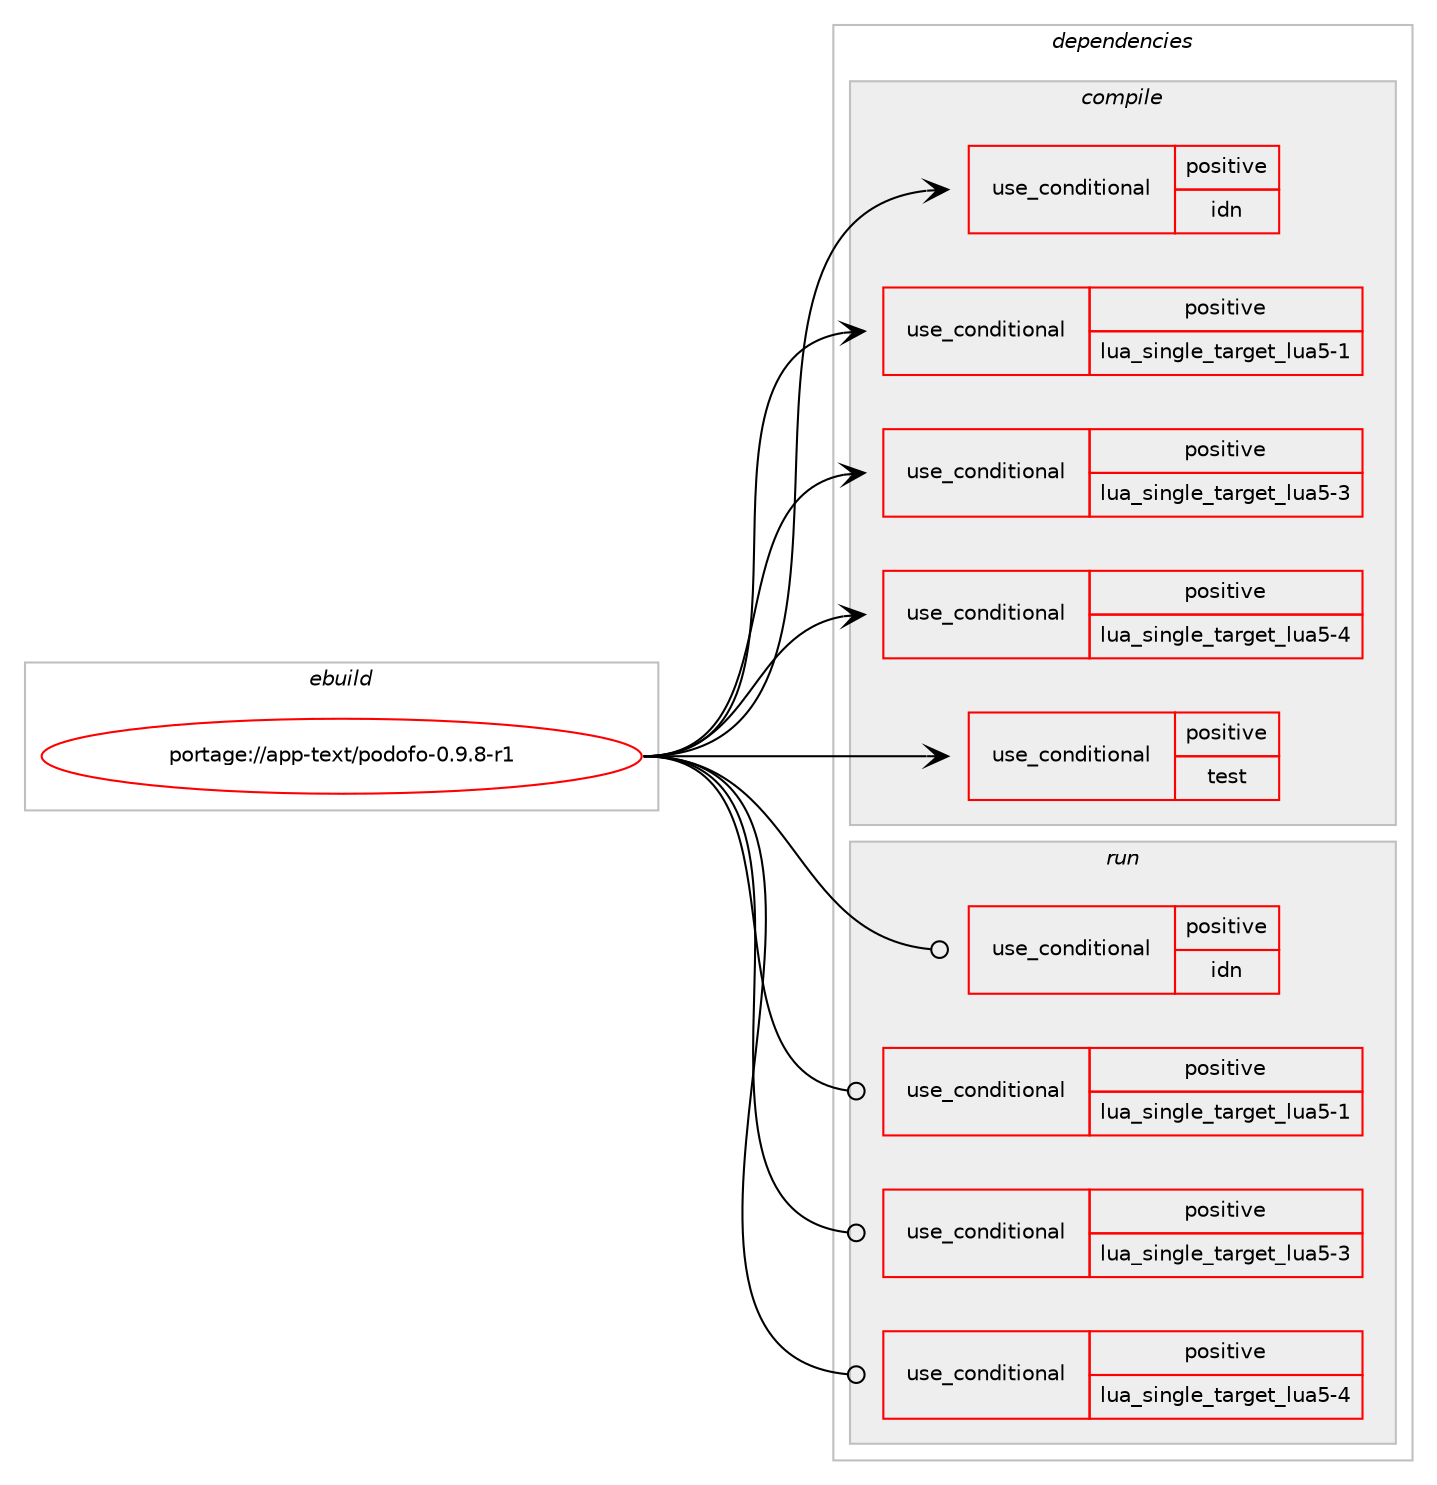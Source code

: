 digraph prolog {

# *************
# Graph options
# *************

newrank=true;
concentrate=true;
compound=true;
graph [rankdir=LR,fontname=Helvetica,fontsize=10,ranksep=1.5];#, ranksep=2.5, nodesep=0.2];
edge  [arrowhead=vee];
node  [fontname=Helvetica,fontsize=10];

# **********
# The ebuild
# **********

subgraph cluster_leftcol {
color=gray;
rank=same;
label=<<i>ebuild</i>>;
id [label="portage://app-text/podofo-0.9.8-r1", color=red, width=4, href="../app-text/podofo-0.9.8-r1.svg"];
}

# ****************
# The dependencies
# ****************

subgraph cluster_midcol {
color=gray;
label=<<i>dependencies</i>>;
subgraph cluster_compile {
fillcolor="#eeeeee";
style=filled;
label=<<i>compile</i>>;
subgraph cond15063 {
dependency25828 [label=<<TABLE BORDER="0" CELLBORDER="1" CELLSPACING="0" CELLPADDING="4"><TR><TD ROWSPAN="3" CELLPADDING="10">use_conditional</TD></TR><TR><TD>positive</TD></TR><TR><TD>idn</TD></TR></TABLE>>, shape=none, color=red];
# *** BEGIN UNKNOWN DEPENDENCY TYPE (TODO) ***
# dependency25828 -> package_dependency(portage://app-text/podofo-0.9.8-r1,install,no,net-dns,libidn,none,[,,],any_same_slot,[])
# *** END UNKNOWN DEPENDENCY TYPE (TODO) ***

}
id:e -> dependency25828:w [weight=20,style="solid",arrowhead="vee"];
subgraph cond15064 {
dependency25829 [label=<<TABLE BORDER="0" CELLBORDER="1" CELLSPACING="0" CELLPADDING="4"><TR><TD ROWSPAN="3" CELLPADDING="10">use_conditional</TD></TR><TR><TD>positive</TD></TR><TR><TD>lua_single_target_lua5-1</TD></TR></TABLE>>, shape=none, color=red];
# *** BEGIN UNKNOWN DEPENDENCY TYPE (TODO) ***
# dependency25829 -> package_dependency(portage://app-text/podofo-0.9.8-r1,install,no,dev-lang,lua,none,[,,],[slot(5.1)],[])
# *** END UNKNOWN DEPENDENCY TYPE (TODO) ***

}
id:e -> dependency25829:w [weight=20,style="solid",arrowhead="vee"];
subgraph cond15065 {
dependency25830 [label=<<TABLE BORDER="0" CELLBORDER="1" CELLSPACING="0" CELLPADDING="4"><TR><TD ROWSPAN="3" CELLPADDING="10">use_conditional</TD></TR><TR><TD>positive</TD></TR><TR><TD>lua_single_target_lua5-3</TD></TR></TABLE>>, shape=none, color=red];
# *** BEGIN UNKNOWN DEPENDENCY TYPE (TODO) ***
# dependency25830 -> package_dependency(portage://app-text/podofo-0.9.8-r1,install,no,dev-lang,lua,none,[,,],[slot(5.3)],[])
# *** END UNKNOWN DEPENDENCY TYPE (TODO) ***

}
id:e -> dependency25830:w [weight=20,style="solid",arrowhead="vee"];
subgraph cond15066 {
dependency25831 [label=<<TABLE BORDER="0" CELLBORDER="1" CELLSPACING="0" CELLPADDING="4"><TR><TD ROWSPAN="3" CELLPADDING="10">use_conditional</TD></TR><TR><TD>positive</TD></TR><TR><TD>lua_single_target_lua5-4</TD></TR></TABLE>>, shape=none, color=red];
# *** BEGIN UNKNOWN DEPENDENCY TYPE (TODO) ***
# dependency25831 -> package_dependency(portage://app-text/podofo-0.9.8-r1,install,no,dev-lang,lua,none,[,,],[slot(5.4)],[])
# *** END UNKNOWN DEPENDENCY TYPE (TODO) ***

}
id:e -> dependency25831:w [weight=20,style="solid",arrowhead="vee"];
subgraph cond15067 {
dependency25832 [label=<<TABLE BORDER="0" CELLBORDER="1" CELLSPACING="0" CELLPADDING="4"><TR><TD ROWSPAN="3" CELLPADDING="10">use_conditional</TD></TR><TR><TD>positive</TD></TR><TR><TD>test</TD></TR></TABLE>>, shape=none, color=red];
# *** BEGIN UNKNOWN DEPENDENCY TYPE (TODO) ***
# dependency25832 -> package_dependency(portage://app-text/podofo-0.9.8-r1,install,no,dev-util,cppunit,none,[,,],[],[])
# *** END UNKNOWN DEPENDENCY TYPE (TODO) ***

}
id:e -> dependency25832:w [weight=20,style="solid",arrowhead="vee"];
# *** BEGIN UNKNOWN DEPENDENCY TYPE (TODO) ***
# id -> package_dependency(portage://app-text/podofo-0.9.8-r1,install,no,dev-libs,openssl,none,[,,],any_same_slot,[])
# *** END UNKNOWN DEPENDENCY TYPE (TODO) ***

# *** BEGIN UNKNOWN DEPENDENCY TYPE (TODO) ***
# id -> package_dependency(portage://app-text/podofo-0.9.8-r1,install,no,media-libs,fontconfig,none,[,,],any_same_slot,[])
# *** END UNKNOWN DEPENDENCY TYPE (TODO) ***

# *** BEGIN UNKNOWN DEPENDENCY TYPE (TODO) ***
# id -> package_dependency(portage://app-text/podofo-0.9.8-r1,install,no,media-libs,freetype,none,[,,],[slot(2),equal],[])
# *** END UNKNOWN DEPENDENCY TYPE (TODO) ***

# *** BEGIN UNKNOWN DEPENDENCY TYPE (TODO) ***
# id -> package_dependency(portage://app-text/podofo-0.9.8-r1,install,no,media-libs,libjpeg-turbo,none,[,,],any_same_slot,[])
# *** END UNKNOWN DEPENDENCY TYPE (TODO) ***

# *** BEGIN UNKNOWN DEPENDENCY TYPE (TODO) ***
# id -> package_dependency(portage://app-text/podofo-0.9.8-r1,install,no,media-libs,libpng,none,[,,],any_same_slot,[])
# *** END UNKNOWN DEPENDENCY TYPE (TODO) ***

# *** BEGIN UNKNOWN DEPENDENCY TYPE (TODO) ***
# id -> package_dependency(portage://app-text/podofo-0.9.8-r1,install,no,media-libs,tiff,none,[,,],any_same_slot,[])
# *** END UNKNOWN DEPENDENCY TYPE (TODO) ***

# *** BEGIN UNKNOWN DEPENDENCY TYPE (TODO) ***
# id -> package_dependency(portage://app-text/podofo-0.9.8-r1,install,no,sys-libs,zlib,none,[,,],any_same_slot,[])
# *** END UNKNOWN DEPENDENCY TYPE (TODO) ***

}
subgraph cluster_compileandrun {
fillcolor="#eeeeee";
style=filled;
label=<<i>compile and run</i>>;
}
subgraph cluster_run {
fillcolor="#eeeeee";
style=filled;
label=<<i>run</i>>;
subgraph cond15068 {
dependency25833 [label=<<TABLE BORDER="0" CELLBORDER="1" CELLSPACING="0" CELLPADDING="4"><TR><TD ROWSPAN="3" CELLPADDING="10">use_conditional</TD></TR><TR><TD>positive</TD></TR><TR><TD>idn</TD></TR></TABLE>>, shape=none, color=red];
# *** BEGIN UNKNOWN DEPENDENCY TYPE (TODO) ***
# dependency25833 -> package_dependency(portage://app-text/podofo-0.9.8-r1,run,no,net-dns,libidn,none,[,,],any_same_slot,[])
# *** END UNKNOWN DEPENDENCY TYPE (TODO) ***

}
id:e -> dependency25833:w [weight=20,style="solid",arrowhead="odot"];
subgraph cond15069 {
dependency25834 [label=<<TABLE BORDER="0" CELLBORDER="1" CELLSPACING="0" CELLPADDING="4"><TR><TD ROWSPAN="3" CELLPADDING="10">use_conditional</TD></TR><TR><TD>positive</TD></TR><TR><TD>lua_single_target_lua5-1</TD></TR></TABLE>>, shape=none, color=red];
# *** BEGIN UNKNOWN DEPENDENCY TYPE (TODO) ***
# dependency25834 -> package_dependency(portage://app-text/podofo-0.9.8-r1,run,no,dev-lang,lua,none,[,,],[slot(5.1)],[])
# *** END UNKNOWN DEPENDENCY TYPE (TODO) ***

}
id:e -> dependency25834:w [weight=20,style="solid",arrowhead="odot"];
subgraph cond15070 {
dependency25835 [label=<<TABLE BORDER="0" CELLBORDER="1" CELLSPACING="0" CELLPADDING="4"><TR><TD ROWSPAN="3" CELLPADDING="10">use_conditional</TD></TR><TR><TD>positive</TD></TR><TR><TD>lua_single_target_lua5-3</TD></TR></TABLE>>, shape=none, color=red];
# *** BEGIN UNKNOWN DEPENDENCY TYPE (TODO) ***
# dependency25835 -> package_dependency(portage://app-text/podofo-0.9.8-r1,run,no,dev-lang,lua,none,[,,],[slot(5.3)],[])
# *** END UNKNOWN DEPENDENCY TYPE (TODO) ***

}
id:e -> dependency25835:w [weight=20,style="solid",arrowhead="odot"];
subgraph cond15071 {
dependency25836 [label=<<TABLE BORDER="0" CELLBORDER="1" CELLSPACING="0" CELLPADDING="4"><TR><TD ROWSPAN="3" CELLPADDING="10">use_conditional</TD></TR><TR><TD>positive</TD></TR><TR><TD>lua_single_target_lua5-4</TD></TR></TABLE>>, shape=none, color=red];
# *** BEGIN UNKNOWN DEPENDENCY TYPE (TODO) ***
# dependency25836 -> package_dependency(portage://app-text/podofo-0.9.8-r1,run,no,dev-lang,lua,none,[,,],[slot(5.4)],[])
# *** END UNKNOWN DEPENDENCY TYPE (TODO) ***

}
id:e -> dependency25836:w [weight=20,style="solid",arrowhead="odot"];
# *** BEGIN UNKNOWN DEPENDENCY TYPE (TODO) ***
# id -> package_dependency(portage://app-text/podofo-0.9.8-r1,run,no,dev-libs,openssl,none,[,,],any_same_slot,[])
# *** END UNKNOWN DEPENDENCY TYPE (TODO) ***

# *** BEGIN UNKNOWN DEPENDENCY TYPE (TODO) ***
# id -> package_dependency(portage://app-text/podofo-0.9.8-r1,run,no,media-libs,fontconfig,none,[,,],any_same_slot,[])
# *** END UNKNOWN DEPENDENCY TYPE (TODO) ***

# *** BEGIN UNKNOWN DEPENDENCY TYPE (TODO) ***
# id -> package_dependency(portage://app-text/podofo-0.9.8-r1,run,no,media-libs,freetype,none,[,,],[slot(2),equal],[])
# *** END UNKNOWN DEPENDENCY TYPE (TODO) ***

# *** BEGIN UNKNOWN DEPENDENCY TYPE (TODO) ***
# id -> package_dependency(portage://app-text/podofo-0.9.8-r1,run,no,media-libs,libjpeg-turbo,none,[,,],any_same_slot,[])
# *** END UNKNOWN DEPENDENCY TYPE (TODO) ***

# *** BEGIN UNKNOWN DEPENDENCY TYPE (TODO) ***
# id -> package_dependency(portage://app-text/podofo-0.9.8-r1,run,no,media-libs,libpng,none,[,,],any_same_slot,[])
# *** END UNKNOWN DEPENDENCY TYPE (TODO) ***

# *** BEGIN UNKNOWN DEPENDENCY TYPE (TODO) ***
# id -> package_dependency(portage://app-text/podofo-0.9.8-r1,run,no,media-libs,tiff,none,[,,],any_same_slot,[])
# *** END UNKNOWN DEPENDENCY TYPE (TODO) ***

# *** BEGIN UNKNOWN DEPENDENCY TYPE (TODO) ***
# id -> package_dependency(portage://app-text/podofo-0.9.8-r1,run,no,sys-libs,zlib,none,[,,],any_same_slot,[])
# *** END UNKNOWN DEPENDENCY TYPE (TODO) ***

}
}

# **************
# The candidates
# **************

subgraph cluster_choices {
rank=same;
color=gray;
label=<<i>candidates</i>>;

}

}
